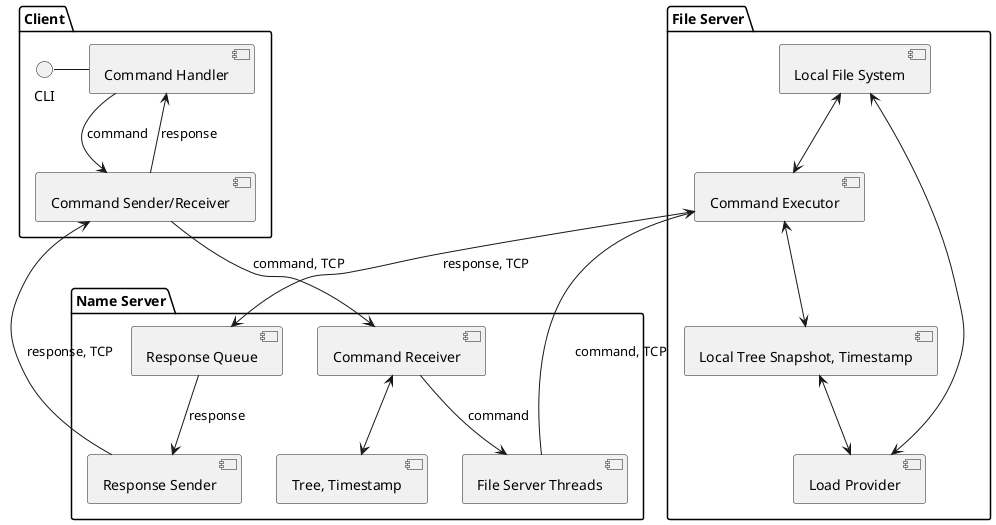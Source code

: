 ﻿@startuml
skinparam backgroundColor #00000000

package "Client" {
    CLI - [Command Handler]

    [Command Sender/Receiver]
    [Command Sender/Receiver] --> [Command Handler] : response
    [Command Handler] --> [Command Sender/Receiver] : command 
}



package "Name Server" {
    [Command Receiver]
    [Tree, Timestamp]
    [File Server Threads]
    [Response Queue]
    [Response Sender]
    
    [Command Sender/Receiver] --> [Command Receiver]: command, TCP
    [Response Sender] --> [Command Sender/Receiver]: response, TCP
    [Command Receiver] <--> [Tree, Timestamp]
    [Command Receiver] --> [File Server Threads]: command
    [Response Queue] --> [Response Sender]: response
}

package "File Server" {
    [Local Tree Snapshot, Timestamp]
    [Command Executor]
    [Local File System]
    [Load Provider]
    
    [Local Tree Snapshot, Timestamp] <--> [Load Provider]
    [Local File System] <--> [Load Provider]
    [Local File System] <--> [Command Executor]
    [Command Executor] <--> [Local Tree Snapshot, Timestamp]
    [Command Executor] <-- [File Server Threads]: command, TCP
    [Command Executor] --> [Response Queue]: response, TCP
}


@enduml